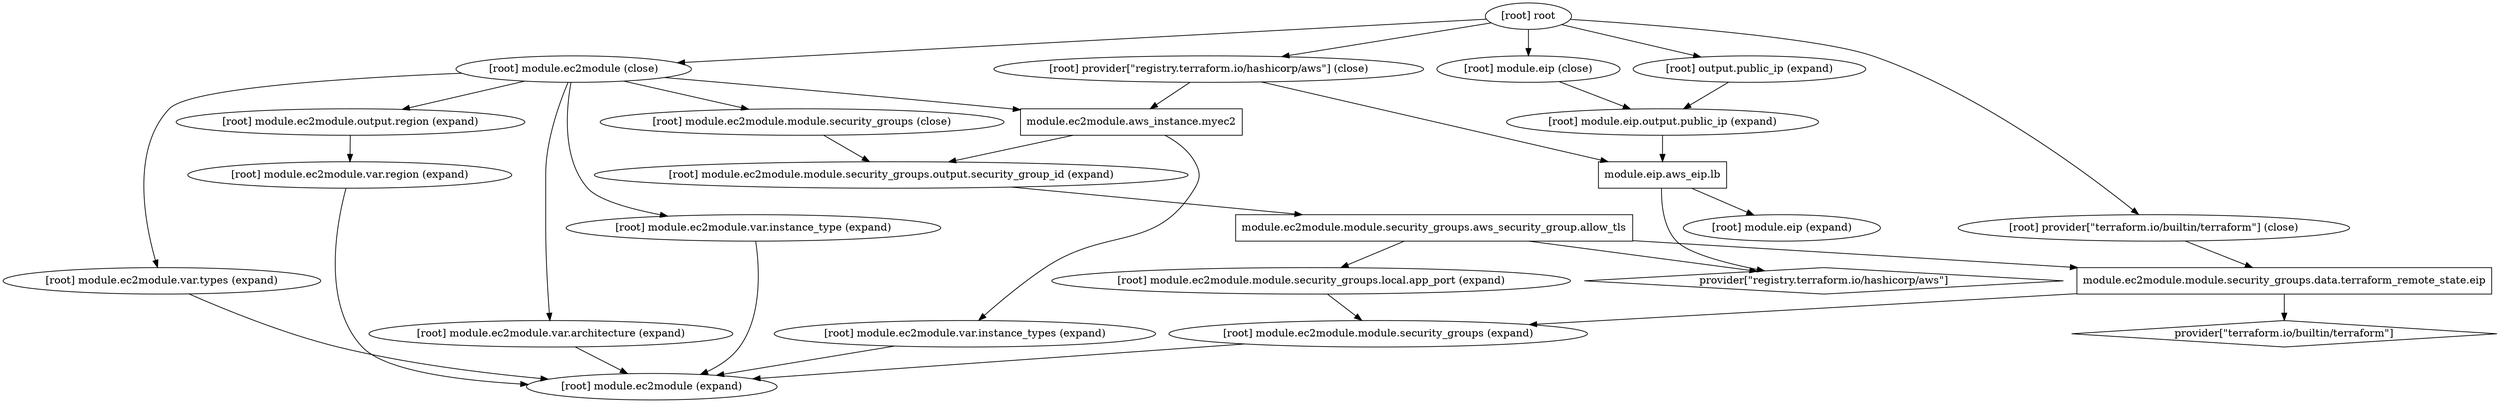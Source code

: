 digraph {
	compound = "true"
	newrank = "true"
	subgraph "root" {
		"[root] module.ec2module.aws_instance.myec2 (expand)" [label = "module.ec2module.aws_instance.myec2", shape = "box"]
		"[root] module.ec2module.module.security_groups.aws_security_group.allow_tls (expand)" [label = "module.ec2module.module.security_groups.aws_security_group.allow_tls", shape = "box"]
		"[root] module.ec2module.module.security_groups.data.terraform_remote_state.eip (expand)" [label = "module.ec2module.module.security_groups.data.terraform_remote_state.eip", shape = "box"]
		"[root] module.eip.aws_eip.lb (expand)" [label = "module.eip.aws_eip.lb", shape = "box"]
		"[root] provider[\"registry.terraform.io/hashicorp/aws\"]" [label = "provider[\"registry.terraform.io/hashicorp/aws\"]", shape = "diamond"]
		"[root] provider[\"terraform.io/builtin/terraform\"]" [label = "provider[\"terraform.io/builtin/terraform\"]", shape = "diamond"]
		"[root] module.ec2module (close)" -> "[root] module.ec2module.aws_instance.myec2 (expand)"
		"[root] module.ec2module (close)" -> "[root] module.ec2module.module.security_groups (close)"
		"[root] module.ec2module (close)" -> "[root] module.ec2module.output.region (expand)"
		"[root] module.ec2module (close)" -> "[root] module.ec2module.var.architecture (expand)"
		"[root] module.ec2module (close)" -> "[root] module.ec2module.var.instance_type (expand)"
		"[root] module.ec2module (close)" -> "[root] module.ec2module.var.types (expand)"
		"[root] module.ec2module.aws_instance.myec2 (expand)" -> "[root] module.ec2module.module.security_groups.output.security_group_id (expand)"
		"[root] module.ec2module.aws_instance.myec2 (expand)" -> "[root] module.ec2module.var.instance_types (expand)"
		"[root] module.ec2module.module.security_groups (close)" -> "[root] module.ec2module.module.security_groups.output.security_group_id (expand)"
		"[root] module.ec2module.module.security_groups (expand)" -> "[root] module.ec2module (expand)"
		"[root] module.ec2module.module.security_groups.aws_security_group.allow_tls (expand)" -> "[root] module.ec2module.module.security_groups.data.terraform_remote_state.eip (expand)"
		"[root] module.ec2module.module.security_groups.aws_security_group.allow_tls (expand)" -> "[root] module.ec2module.module.security_groups.local.app_port (expand)"
		"[root] module.ec2module.module.security_groups.aws_security_group.allow_tls (expand)" -> "[root] provider[\"registry.terraform.io/hashicorp/aws\"]"
		"[root] module.ec2module.module.security_groups.data.terraform_remote_state.eip (expand)" -> "[root] module.ec2module.module.security_groups (expand)"
		"[root] module.ec2module.module.security_groups.data.terraform_remote_state.eip (expand)" -> "[root] provider[\"terraform.io/builtin/terraform\"]"
		"[root] module.ec2module.module.security_groups.local.app_port (expand)" -> "[root] module.ec2module.module.security_groups (expand)"
		"[root] module.ec2module.module.security_groups.output.security_group_id (expand)" -> "[root] module.ec2module.module.security_groups.aws_security_group.allow_tls (expand)"
		"[root] module.ec2module.output.region (expand)" -> "[root] module.ec2module.var.region (expand)"
		"[root] module.ec2module.var.architecture (expand)" -> "[root] module.ec2module (expand)"
		"[root] module.ec2module.var.instance_type (expand)" -> "[root] module.ec2module (expand)"
		"[root] module.ec2module.var.instance_types (expand)" -> "[root] module.ec2module (expand)"
		"[root] module.ec2module.var.region (expand)" -> "[root] module.ec2module (expand)"
		"[root] module.ec2module.var.types (expand)" -> "[root] module.ec2module (expand)"
		"[root] module.eip (close)" -> "[root] module.eip.output.public_ip (expand)"
		"[root] module.eip.aws_eip.lb (expand)" -> "[root] module.eip (expand)"
		"[root] module.eip.aws_eip.lb (expand)" -> "[root] provider[\"registry.terraform.io/hashicorp/aws\"]"
		"[root] module.eip.output.public_ip (expand)" -> "[root] module.eip.aws_eip.lb (expand)"
		"[root] output.public_ip (expand)" -> "[root] module.eip.output.public_ip (expand)"
		"[root] provider[\"registry.terraform.io/hashicorp/aws\"] (close)" -> "[root] module.ec2module.aws_instance.myec2 (expand)"
		"[root] provider[\"registry.terraform.io/hashicorp/aws\"] (close)" -> "[root] module.eip.aws_eip.lb (expand)"
		"[root] provider[\"terraform.io/builtin/terraform\"] (close)" -> "[root] module.ec2module.module.security_groups.data.terraform_remote_state.eip (expand)"
		"[root] root" -> "[root] module.ec2module (close)"
		"[root] root" -> "[root] module.eip (close)"
		"[root] root" -> "[root] output.public_ip (expand)"
		"[root] root" -> "[root] provider[\"registry.terraform.io/hashicorp/aws\"] (close)"
		"[root] root" -> "[root] provider[\"terraform.io/builtin/terraform\"] (close)"
	}
}

